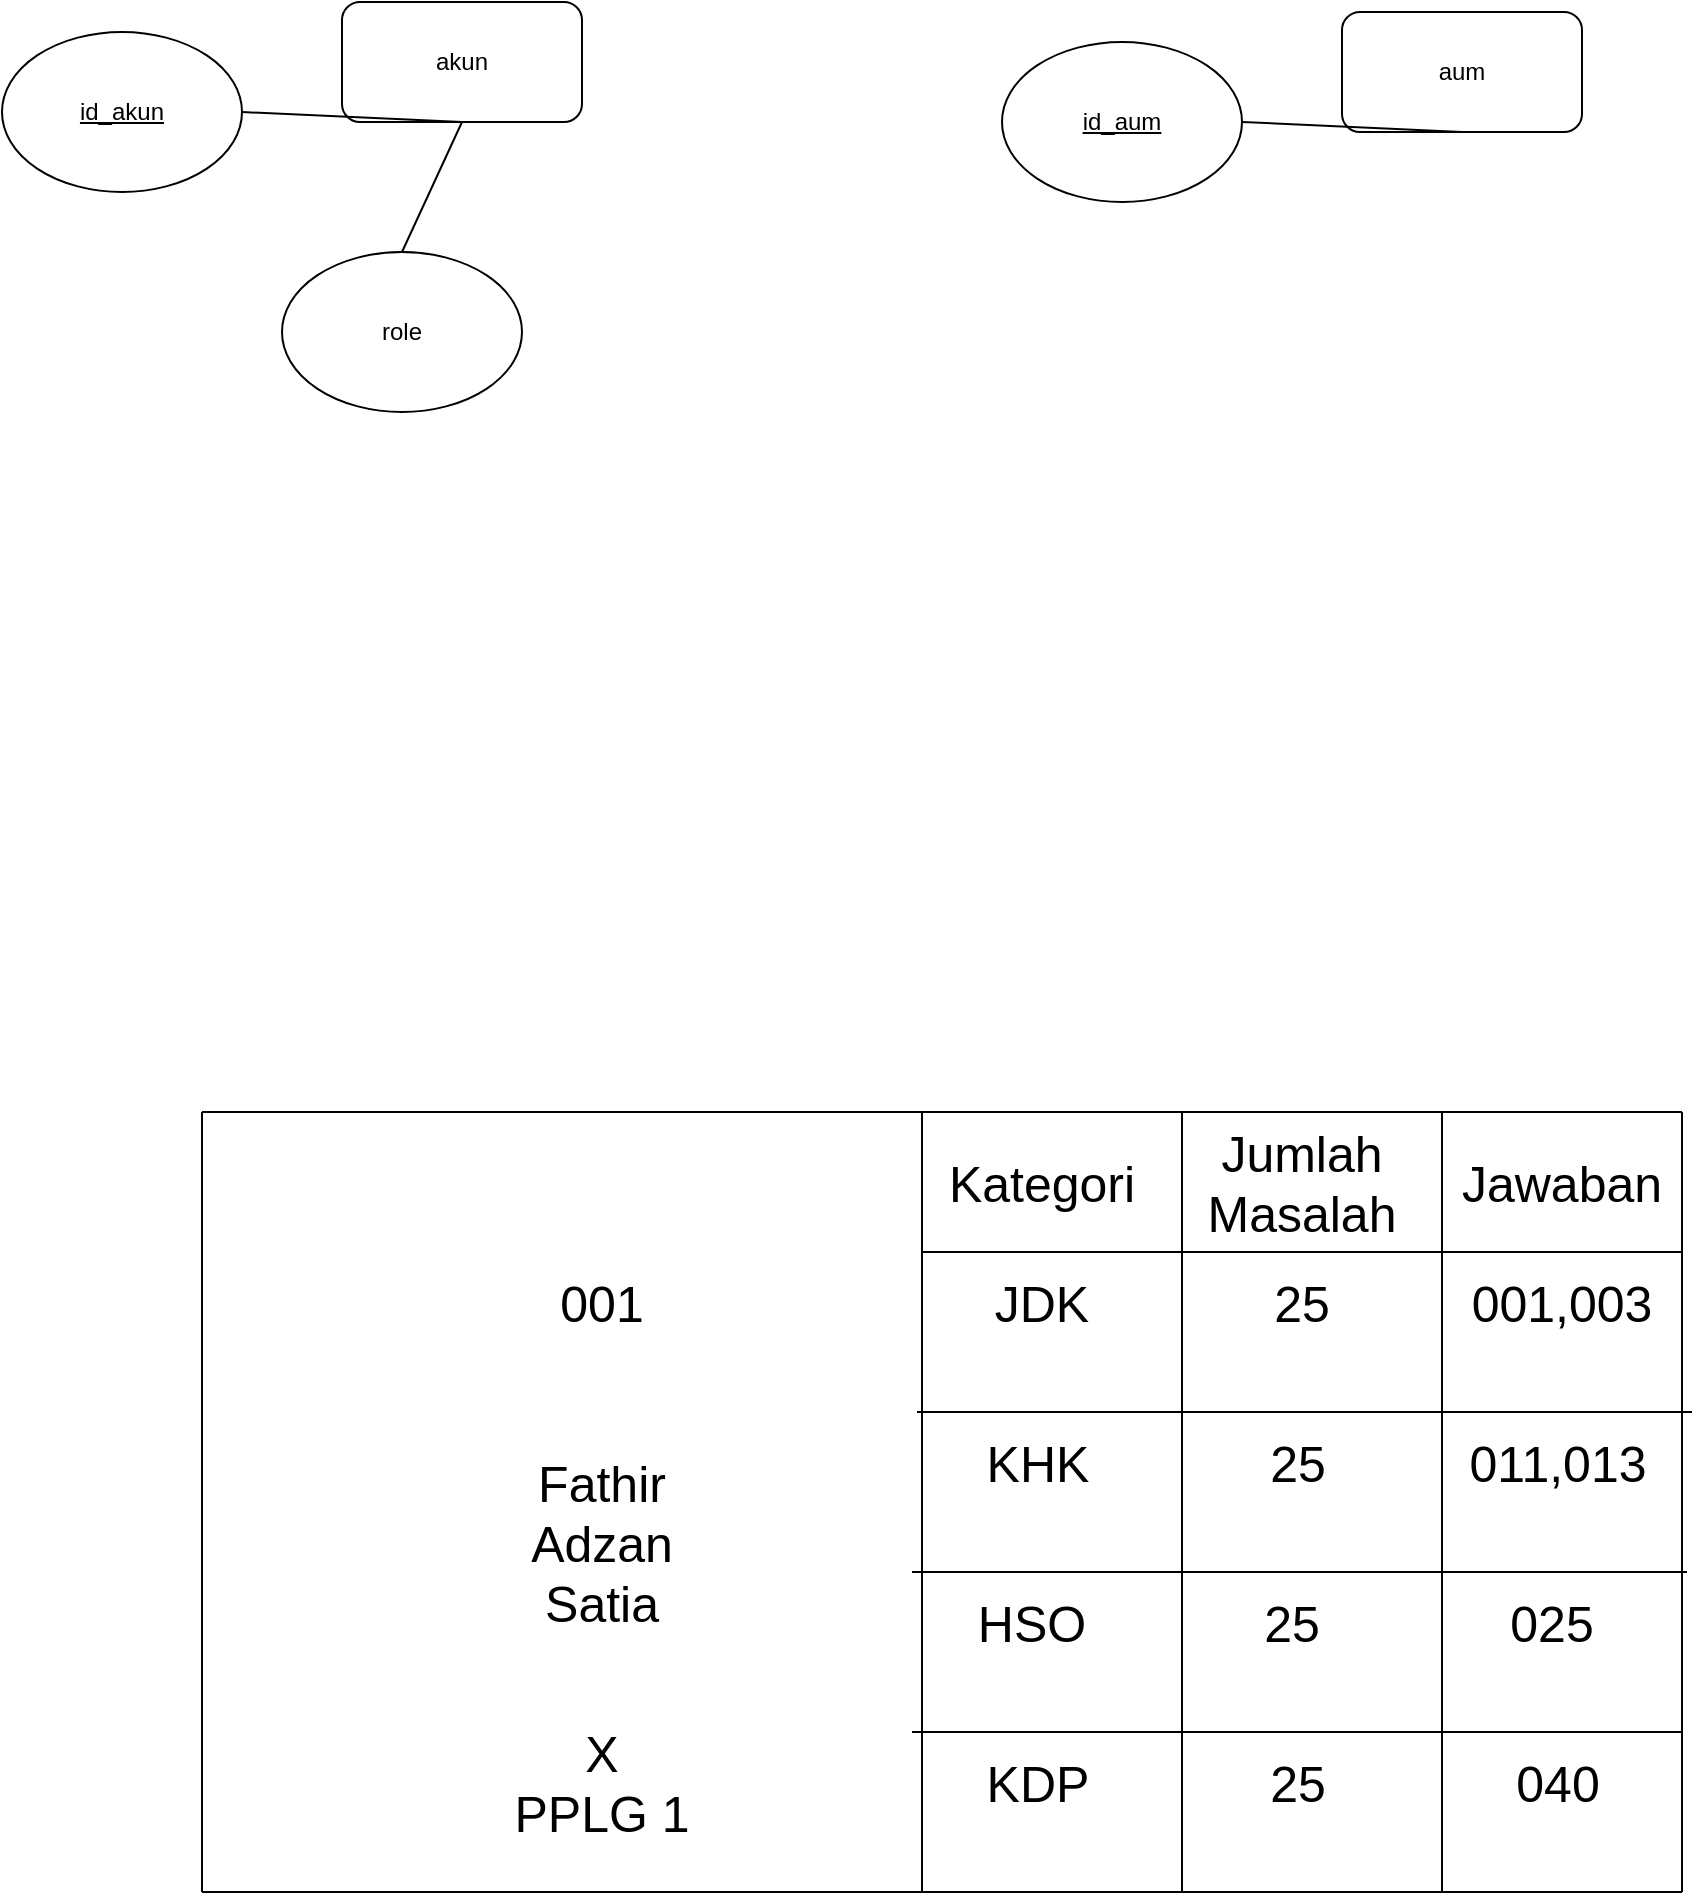 <mxfile>
    <diagram id="CnBQvaOkB8mmis-8r3fq" name="Page-1">
        <mxGraphModel dx="1807" dy="364" grid="1" gridSize="10" guides="1" tooltips="1" connect="1" arrows="1" fold="1" page="1" pageScale="1" pageWidth="1100" pageHeight="850" math="0" shadow="0">
            <root>
                <mxCell id="0"/>
                <mxCell id="1" parent="0"/>
                <mxCell id="2" value="akun" style="rounded=1;whiteSpace=wrap;html=1;" vertex="1" parent="1">
                    <mxGeometry x="150" y="395" width="120" height="60" as="geometry"/>
                </mxCell>
                <mxCell id="4" value="role" style="ellipse;whiteSpace=wrap;html=1;" vertex="1" parent="1">
                    <mxGeometry x="120" y="520" width="120" height="80" as="geometry"/>
                </mxCell>
                <mxCell id="5" value="" style="endArrow=none;html=1;entryX=0.5;entryY=1;entryDx=0;entryDy=0;exitX=0.5;exitY=0;exitDx=0;exitDy=0;" edge="1" parent="1" source="4" target="2">
                    <mxGeometry width="50" height="50" relative="1" as="geometry">
                        <mxPoint x="190" y="530" as="sourcePoint"/>
                        <mxPoint x="240" y="480" as="targetPoint"/>
                    </mxGeometry>
                </mxCell>
                <mxCell id="6" value="&lt;u&gt;id_akun&lt;/u&gt;" style="ellipse;whiteSpace=wrap;html=1;" vertex="1" parent="1">
                    <mxGeometry x="-20" y="410" width="120" height="80" as="geometry"/>
                </mxCell>
                <mxCell id="7" value="" style="endArrow=none;html=1;exitX=1;exitY=0.5;exitDx=0;exitDy=0;entryX=0.5;entryY=1;entryDx=0;entryDy=0;" edge="1" parent="1" source="6" target="2">
                    <mxGeometry width="50" height="50" relative="1" as="geometry">
                        <mxPoint x="190" y="530" as="sourcePoint"/>
                        <mxPoint x="210" y="460" as="targetPoint"/>
                    </mxGeometry>
                </mxCell>
                <mxCell id="10" value="aum" style="rounded=1;whiteSpace=wrap;html=1;" vertex="1" parent="1">
                    <mxGeometry x="650" y="400" width="120" height="60" as="geometry"/>
                </mxCell>
                <mxCell id="13" value="&lt;u&gt;id_aum&lt;/u&gt;" style="ellipse;whiteSpace=wrap;html=1;" vertex="1" parent="1">
                    <mxGeometry x="480" y="415" width="120" height="80" as="geometry"/>
                </mxCell>
                <mxCell id="14" value="" style="endArrow=none;html=1;exitX=1;exitY=0.5;exitDx=0;exitDy=0;entryX=0.5;entryY=1;entryDx=0;entryDy=0;" edge="1" source="13" target="10" parent="1">
                    <mxGeometry width="50" height="50" relative="1" as="geometry">
                        <mxPoint x="690" y="535" as="sourcePoint"/>
                        <mxPoint x="710" y="465" as="targetPoint"/>
                    </mxGeometry>
                </mxCell>
                <mxCell id="16" value="Fathir Adzan Satia" style="text;html=1;align=center;verticalAlign=middle;whiteSpace=wrap;rounded=0;fontSize=25;" vertex="1" parent="1">
                    <mxGeometry x="250" y="1150" width="60" height="30" as="geometry"/>
                </mxCell>
                <mxCell id="17" value="Kategori" style="text;html=1;align=center;verticalAlign=middle;whiteSpace=wrap;rounded=0;fontSize=25;" vertex="1" parent="1">
                    <mxGeometry x="470" y="970" width="60" height="30" as="geometry"/>
                </mxCell>
                <mxCell id="19" value="Jumlah Masalah" style="text;html=1;align=center;verticalAlign=middle;whiteSpace=wrap;rounded=0;fontSize=25;" vertex="1" parent="1">
                    <mxGeometry x="600" y="970" width="60" height="30" as="geometry"/>
                </mxCell>
                <mxCell id="20" value="001" style="text;html=1;align=center;verticalAlign=middle;whiteSpace=wrap;rounded=0;fontSize=25;" vertex="1" parent="1">
                    <mxGeometry x="250" y="1030" width="60" height="30" as="geometry"/>
                </mxCell>
                <mxCell id="22" value="X PPLG 1" style="text;html=1;align=center;verticalAlign=middle;whiteSpace=wrap;rounded=0;fontSize=25;" vertex="1" parent="1">
                    <mxGeometry x="235" y="1270" width="90" height="30" as="geometry"/>
                </mxCell>
                <mxCell id="23" value="JDK" style="text;html=1;align=center;verticalAlign=middle;whiteSpace=wrap;rounded=0;fontSize=25;" vertex="1" parent="1">
                    <mxGeometry x="455" y="1030" width="90" height="30" as="geometry"/>
                </mxCell>
                <mxCell id="24" value="001,003" style="text;html=1;align=center;verticalAlign=middle;whiteSpace=wrap;rounded=0;fontSize=25;" vertex="1" parent="1">
                    <mxGeometry x="715" y="1030" width="90" height="30" as="geometry"/>
                </mxCell>
                <mxCell id="26" value="Jawaban" style="text;html=1;align=center;verticalAlign=middle;whiteSpace=wrap;rounded=0;fontSize=25;" vertex="1" parent="1">
                    <mxGeometry x="730" y="970" width="60" height="30" as="geometry"/>
                </mxCell>
                <mxCell id="27" value="25" style="text;html=1;align=center;verticalAlign=middle;whiteSpace=wrap;rounded=0;fontSize=25;" vertex="1" parent="1">
                    <mxGeometry x="585" y="1030" width="90" height="30" as="geometry"/>
                </mxCell>
                <mxCell id="28" value="" style="endArrow=none;html=1;" edge="1" parent="1">
                    <mxGeometry width="50" height="50" relative="1" as="geometry">
                        <mxPoint x="440" y="1340" as="sourcePoint"/>
                        <mxPoint x="440" y="950" as="targetPoint"/>
                    </mxGeometry>
                </mxCell>
                <mxCell id="30" value="" style="endArrow=none;html=1;" edge="1" parent="1">
                    <mxGeometry width="50" height="50" relative="1" as="geometry">
                        <mxPoint x="570" y="1340" as="sourcePoint"/>
                        <mxPoint x="570" y="950" as="targetPoint"/>
                    </mxGeometry>
                </mxCell>
                <mxCell id="31" value="" style="endArrow=none;html=1;" edge="1" parent="1">
                    <mxGeometry width="50" height="50" relative="1" as="geometry">
                        <mxPoint x="700" y="1340" as="sourcePoint"/>
                        <mxPoint x="700" y="950" as="targetPoint"/>
                    </mxGeometry>
                </mxCell>
                <mxCell id="32" value="" style="endArrow=none;html=1;" edge="1" parent="1">
                    <mxGeometry width="50" height="50" relative="1" as="geometry">
                        <mxPoint x="820" y="1340" as="sourcePoint"/>
                        <mxPoint x="820" y="950" as="targetPoint"/>
                    </mxGeometry>
                </mxCell>
                <mxCell id="36" value="" style="endArrow=none;html=1;" edge="1" parent="1">
                    <mxGeometry width="50" height="50" relative="1" as="geometry">
                        <mxPoint x="440" y="1020" as="sourcePoint"/>
                        <mxPoint x="820" y="1020" as="targetPoint"/>
                    </mxGeometry>
                </mxCell>
                <mxCell id="39" value="" style="endArrow=none;html=1;" edge="1" parent="1">
                    <mxGeometry width="50" height="50" relative="1" as="geometry">
                        <mxPoint x="440" y="950" as="sourcePoint"/>
                        <mxPoint x="820" y="950" as="targetPoint"/>
                    </mxGeometry>
                </mxCell>
                <mxCell id="64" value="" style="endArrow=none;html=1;" edge="1" parent="1">
                    <mxGeometry width="50" height="50" relative="1" as="geometry">
                        <mxPoint x="440" y="1100" as="sourcePoint"/>
                        <mxPoint x="570" y="1100" as="targetPoint"/>
                    </mxGeometry>
                </mxCell>
                <mxCell id="65" value="" style="endArrow=none;html=1;" edge="1" parent="1">
                    <mxGeometry width="50" height="50" relative="1" as="geometry">
                        <mxPoint x="570" y="1100" as="sourcePoint"/>
                        <mxPoint x="700" y="1100" as="targetPoint"/>
                    </mxGeometry>
                </mxCell>
                <mxCell id="66" value="" style="endArrow=none;html=1;" edge="1" parent="1">
                    <mxGeometry width="50" height="50" relative="1" as="geometry">
                        <mxPoint x="695" y="1100" as="sourcePoint"/>
                        <mxPoint x="825" y="1100" as="targetPoint"/>
                    </mxGeometry>
                </mxCell>
                <mxCell id="67" value="KHK" style="text;html=1;align=center;verticalAlign=middle;whiteSpace=wrap;rounded=0;fontSize=25;" vertex="1" parent="1">
                    <mxGeometry x="452.5" y="1110" width="90" height="30" as="geometry"/>
                </mxCell>
                <mxCell id="68" value="011,013" style="text;html=1;align=center;verticalAlign=middle;whiteSpace=wrap;rounded=0;fontSize=25;" vertex="1" parent="1">
                    <mxGeometry x="712.5" y="1110" width="90" height="30" as="geometry"/>
                </mxCell>
                <mxCell id="69" value="25" style="text;html=1;align=center;verticalAlign=middle;whiteSpace=wrap;rounded=0;fontSize=25;" vertex="1" parent="1">
                    <mxGeometry x="582.5" y="1110" width="90" height="30" as="geometry"/>
                </mxCell>
                <mxCell id="70" value="" style="endArrow=none;html=1;" edge="1" parent="1">
                    <mxGeometry width="50" height="50" relative="1" as="geometry">
                        <mxPoint x="437.5" y="1100" as="sourcePoint"/>
                        <mxPoint x="817.5" y="1100" as="targetPoint"/>
                    </mxGeometry>
                </mxCell>
                <mxCell id="71" value="" style="endArrow=none;html=1;" edge="1" parent="1">
                    <mxGeometry width="50" height="50" relative="1" as="geometry">
                        <mxPoint x="437.5" y="1180" as="sourcePoint"/>
                        <mxPoint x="567.5" y="1180" as="targetPoint"/>
                    </mxGeometry>
                </mxCell>
                <mxCell id="72" value="" style="endArrow=none;html=1;" edge="1" parent="1">
                    <mxGeometry width="50" height="50" relative="1" as="geometry">
                        <mxPoint x="567.5" y="1180" as="sourcePoint"/>
                        <mxPoint x="697.5" y="1180" as="targetPoint"/>
                    </mxGeometry>
                </mxCell>
                <mxCell id="73" value="" style="endArrow=none;html=1;" edge="1" parent="1">
                    <mxGeometry width="50" height="50" relative="1" as="geometry">
                        <mxPoint x="692.5" y="1180" as="sourcePoint"/>
                        <mxPoint x="822.5" y="1180" as="targetPoint"/>
                    </mxGeometry>
                </mxCell>
                <mxCell id="74" value="HSO" style="text;html=1;align=center;verticalAlign=middle;whiteSpace=wrap;rounded=0;fontSize=25;" vertex="1" parent="1">
                    <mxGeometry x="450" y="1190" width="90" height="30" as="geometry"/>
                </mxCell>
                <mxCell id="75" value="025" style="text;html=1;align=center;verticalAlign=middle;whiteSpace=wrap;rounded=0;fontSize=25;" vertex="1" parent="1">
                    <mxGeometry x="710" y="1190" width="90" height="30" as="geometry"/>
                </mxCell>
                <mxCell id="76" value="25" style="text;html=1;align=center;verticalAlign=middle;whiteSpace=wrap;rounded=0;fontSize=25;" vertex="1" parent="1">
                    <mxGeometry x="580" y="1190" width="90" height="30" as="geometry"/>
                </mxCell>
                <mxCell id="77" value="" style="endArrow=none;html=1;" edge="1" parent="1">
                    <mxGeometry width="50" height="50" relative="1" as="geometry">
                        <mxPoint x="435" y="1180" as="sourcePoint"/>
                        <mxPoint x="815" y="1180" as="targetPoint"/>
                    </mxGeometry>
                </mxCell>
                <mxCell id="78" value="" style="endArrow=none;html=1;" edge="1" parent="1">
                    <mxGeometry width="50" height="50" relative="1" as="geometry">
                        <mxPoint x="435" y="1260" as="sourcePoint"/>
                        <mxPoint x="565" y="1260" as="targetPoint"/>
                    </mxGeometry>
                </mxCell>
                <mxCell id="79" value="" style="endArrow=none;html=1;" edge="1" parent="1">
                    <mxGeometry width="50" height="50" relative="1" as="geometry">
                        <mxPoint x="565" y="1260" as="sourcePoint"/>
                        <mxPoint x="695" y="1260" as="targetPoint"/>
                    </mxGeometry>
                </mxCell>
                <mxCell id="80" value="" style="endArrow=none;html=1;" edge="1" parent="1">
                    <mxGeometry width="50" height="50" relative="1" as="geometry">
                        <mxPoint x="690" y="1260" as="sourcePoint"/>
                        <mxPoint x="820" y="1260" as="targetPoint"/>
                    </mxGeometry>
                </mxCell>
                <mxCell id="81" value="KDP" style="text;html=1;align=center;verticalAlign=middle;whiteSpace=wrap;rounded=0;fontSize=25;" vertex="1" parent="1">
                    <mxGeometry x="452.5" y="1270" width="90" height="30" as="geometry"/>
                </mxCell>
                <mxCell id="82" value="040" style="text;html=1;align=center;verticalAlign=middle;whiteSpace=wrap;rounded=0;fontSize=25;" vertex="1" parent="1">
                    <mxGeometry x="712.5" y="1270" width="90" height="30" as="geometry"/>
                </mxCell>
                <mxCell id="83" value="25" style="text;html=1;align=center;verticalAlign=middle;whiteSpace=wrap;rounded=0;fontSize=25;" vertex="1" parent="1">
                    <mxGeometry x="582.5" y="1270" width="90" height="30" as="geometry"/>
                </mxCell>
                <mxCell id="84" value="" style="endArrow=none;html=1;" edge="1" parent="1">
                    <mxGeometry width="50" height="50" relative="1" as="geometry">
                        <mxPoint x="437.5" y="1260" as="sourcePoint"/>
                        <mxPoint x="817.5" y="1260" as="targetPoint"/>
                    </mxGeometry>
                </mxCell>
                <mxCell id="85" value="" style="endArrow=none;html=1;" edge="1" parent="1">
                    <mxGeometry width="50" height="50" relative="1" as="geometry">
                        <mxPoint x="437.5" y="1340" as="sourcePoint"/>
                        <mxPoint x="820" y="1340" as="targetPoint"/>
                    </mxGeometry>
                </mxCell>
                <mxCell id="100" value="" style="endArrow=none;html=1;" edge="1" parent="1">
                    <mxGeometry width="50" height="50" relative="1" as="geometry">
                        <mxPoint x="80" y="1340" as="sourcePoint"/>
                        <mxPoint x="462.5" y="1340" as="targetPoint"/>
                    </mxGeometry>
                </mxCell>
                <mxCell id="101" value="" style="endArrow=none;html=1;" edge="1" parent="1">
                    <mxGeometry width="50" height="50" relative="1" as="geometry">
                        <mxPoint x="80" y="950" as="sourcePoint"/>
                        <mxPoint x="80" y="1340" as="targetPoint"/>
                    </mxGeometry>
                </mxCell>
                <mxCell id="102" value="" style="endArrow=none;html=1;" edge="1" parent="1">
                    <mxGeometry width="50" height="50" relative="1" as="geometry">
                        <mxPoint x="80" y="950" as="sourcePoint"/>
                        <mxPoint x="442.5" y="950" as="targetPoint"/>
                    </mxGeometry>
                </mxCell>
            </root>
        </mxGraphModel>
    </diagram>
</mxfile>